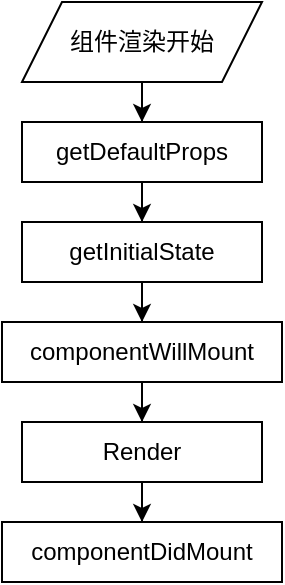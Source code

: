 <mxfile version="16.2.1" type="github">
  <diagram id="C5RBs43oDa-KdzZeNtuy" name="Page-1">
    <mxGraphModel dx="459" dy="522" grid="1" gridSize="10" guides="1" tooltips="1" connect="1" arrows="1" fold="1" page="1" pageScale="1" pageWidth="827" pageHeight="1169" math="0" shadow="0">
      <root>
        <mxCell id="WIyWlLk6GJQsqaUBKTNV-0" />
        <mxCell id="WIyWlLk6GJQsqaUBKTNV-1" parent="WIyWlLk6GJQsqaUBKTNV-0" />
        <mxCell id="_KN6zS2j0yNZ2PSaBI0Q-10" value="" style="edgeStyle=orthogonalEdgeStyle;rounded=0;orthogonalLoop=1;jettySize=auto;html=1;" edge="1" parent="WIyWlLk6GJQsqaUBKTNV-1" source="_KN6zS2j0yNZ2PSaBI0Q-6" target="_KN6zS2j0yNZ2PSaBI0Q-9">
          <mxGeometry relative="1" as="geometry" />
        </mxCell>
        <mxCell id="_KN6zS2j0yNZ2PSaBI0Q-6" value="组件渲染开始" style="shape=parallelogram;perimeter=parallelogramPerimeter;whiteSpace=wrap;html=1;fixedSize=1;" vertex="1" parent="WIyWlLk6GJQsqaUBKTNV-1">
          <mxGeometry x="200" y="120" width="120" height="40" as="geometry" />
        </mxCell>
        <mxCell id="_KN6zS2j0yNZ2PSaBI0Q-12" value="" style="edgeStyle=orthogonalEdgeStyle;rounded=0;orthogonalLoop=1;jettySize=auto;html=1;" edge="1" parent="WIyWlLk6GJQsqaUBKTNV-1" source="_KN6zS2j0yNZ2PSaBI0Q-9" target="_KN6zS2j0yNZ2PSaBI0Q-11">
          <mxGeometry relative="1" as="geometry" />
        </mxCell>
        <mxCell id="_KN6zS2j0yNZ2PSaBI0Q-9" value="getDefaultProps" style="whiteSpace=wrap;html=1;" vertex="1" parent="WIyWlLk6GJQsqaUBKTNV-1">
          <mxGeometry x="200" y="180" width="120" height="30" as="geometry" />
        </mxCell>
        <mxCell id="_KN6zS2j0yNZ2PSaBI0Q-14" value="" style="edgeStyle=orthogonalEdgeStyle;rounded=0;orthogonalLoop=1;jettySize=auto;html=1;" edge="1" parent="WIyWlLk6GJQsqaUBKTNV-1" source="_KN6zS2j0yNZ2PSaBI0Q-11" target="_KN6zS2j0yNZ2PSaBI0Q-13">
          <mxGeometry relative="1" as="geometry" />
        </mxCell>
        <mxCell id="_KN6zS2j0yNZ2PSaBI0Q-11" value="getInitialState" style="whiteSpace=wrap;html=1;" vertex="1" parent="WIyWlLk6GJQsqaUBKTNV-1">
          <mxGeometry x="200" y="230" width="120" height="30" as="geometry" />
        </mxCell>
        <mxCell id="_KN6zS2j0yNZ2PSaBI0Q-16" value="" style="edgeStyle=orthogonalEdgeStyle;rounded=0;orthogonalLoop=1;jettySize=auto;html=1;" edge="1" parent="WIyWlLk6GJQsqaUBKTNV-1" source="_KN6zS2j0yNZ2PSaBI0Q-13" target="_KN6zS2j0yNZ2PSaBI0Q-15">
          <mxGeometry relative="1" as="geometry" />
        </mxCell>
        <mxCell id="_KN6zS2j0yNZ2PSaBI0Q-13" value="componentWillMount" style="whiteSpace=wrap;html=1;" vertex="1" parent="WIyWlLk6GJQsqaUBKTNV-1">
          <mxGeometry x="190" y="280" width="140" height="30" as="geometry" />
        </mxCell>
        <mxCell id="_KN6zS2j0yNZ2PSaBI0Q-18" value="" style="edgeStyle=orthogonalEdgeStyle;rounded=0;orthogonalLoop=1;jettySize=auto;html=1;" edge="1" parent="WIyWlLk6GJQsqaUBKTNV-1" source="_KN6zS2j0yNZ2PSaBI0Q-15" target="_KN6zS2j0yNZ2PSaBI0Q-17">
          <mxGeometry relative="1" as="geometry" />
        </mxCell>
        <mxCell id="_KN6zS2j0yNZ2PSaBI0Q-15" value="Render" style="whiteSpace=wrap;html=1;" vertex="1" parent="WIyWlLk6GJQsqaUBKTNV-1">
          <mxGeometry x="200" y="330" width="120" height="30" as="geometry" />
        </mxCell>
        <mxCell id="_KN6zS2j0yNZ2PSaBI0Q-17" value="componentDidMount" style="whiteSpace=wrap;html=1;" vertex="1" parent="WIyWlLk6GJQsqaUBKTNV-1">
          <mxGeometry x="190" y="380" width="140" height="30" as="geometry" />
        </mxCell>
      </root>
    </mxGraphModel>
  </diagram>
</mxfile>
